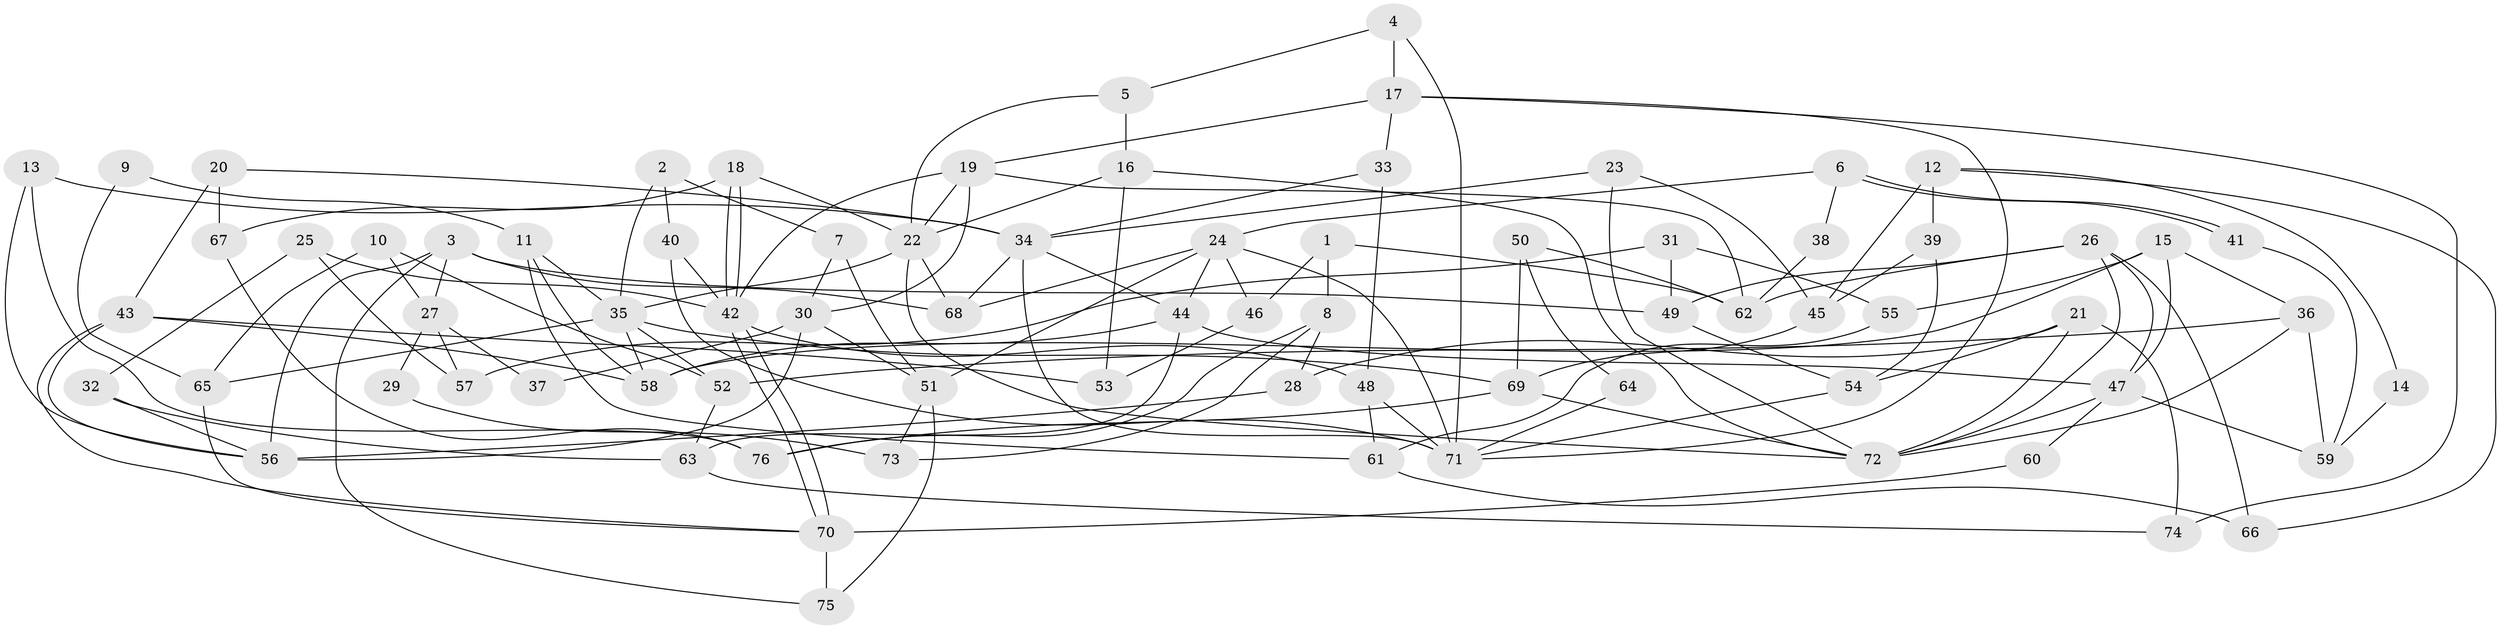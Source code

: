 // Generated by graph-tools (version 1.1) at 2025/50/03/09/25 03:50:13]
// undirected, 76 vertices, 152 edges
graph export_dot {
graph [start="1"]
  node [color=gray90,style=filled];
  1;
  2;
  3;
  4;
  5;
  6;
  7;
  8;
  9;
  10;
  11;
  12;
  13;
  14;
  15;
  16;
  17;
  18;
  19;
  20;
  21;
  22;
  23;
  24;
  25;
  26;
  27;
  28;
  29;
  30;
  31;
  32;
  33;
  34;
  35;
  36;
  37;
  38;
  39;
  40;
  41;
  42;
  43;
  44;
  45;
  46;
  47;
  48;
  49;
  50;
  51;
  52;
  53;
  54;
  55;
  56;
  57;
  58;
  59;
  60;
  61;
  62;
  63;
  64;
  65;
  66;
  67;
  68;
  69;
  70;
  71;
  72;
  73;
  74;
  75;
  76;
  1 -- 62;
  1 -- 8;
  1 -- 46;
  2 -- 35;
  2 -- 40;
  2 -- 7;
  3 -- 75;
  3 -- 68;
  3 -- 27;
  3 -- 49;
  3 -- 56;
  4 -- 71;
  4 -- 17;
  4 -- 5;
  5 -- 22;
  5 -- 16;
  6 -- 24;
  6 -- 41;
  6 -- 41;
  6 -- 38;
  7 -- 51;
  7 -- 30;
  8 -- 28;
  8 -- 76;
  8 -- 73;
  9 -- 65;
  9 -- 11;
  10 -- 27;
  10 -- 65;
  10 -- 52;
  11 -- 58;
  11 -- 35;
  11 -- 61;
  12 -- 66;
  12 -- 39;
  12 -- 14;
  12 -- 45;
  13 -- 34;
  13 -- 76;
  13 -- 56;
  14 -- 59;
  15 -- 47;
  15 -- 36;
  15 -- 55;
  15 -- 58;
  16 -- 72;
  16 -- 22;
  16 -- 53;
  17 -- 33;
  17 -- 19;
  17 -- 71;
  17 -- 74;
  18 -- 22;
  18 -- 42;
  18 -- 42;
  18 -- 67;
  19 -- 30;
  19 -- 42;
  19 -- 22;
  19 -- 62;
  20 -- 34;
  20 -- 43;
  20 -- 67;
  21 -- 72;
  21 -- 54;
  21 -- 28;
  21 -- 74;
  22 -- 35;
  22 -- 68;
  22 -- 72;
  23 -- 72;
  23 -- 34;
  23 -- 45;
  24 -- 46;
  24 -- 71;
  24 -- 44;
  24 -- 51;
  24 -- 68;
  25 -- 42;
  25 -- 32;
  25 -- 57;
  26 -- 47;
  26 -- 72;
  26 -- 49;
  26 -- 62;
  26 -- 66;
  27 -- 57;
  27 -- 29;
  27 -- 37;
  28 -- 56;
  29 -- 73;
  30 -- 56;
  30 -- 37;
  30 -- 51;
  31 -- 49;
  31 -- 55;
  31 -- 57;
  32 -- 63;
  32 -- 56;
  33 -- 48;
  33 -- 34;
  34 -- 44;
  34 -- 68;
  34 -- 71;
  35 -- 52;
  35 -- 58;
  35 -- 65;
  35 -- 69;
  36 -- 52;
  36 -- 72;
  36 -- 59;
  38 -- 62;
  39 -- 54;
  39 -- 45;
  40 -- 71;
  40 -- 42;
  41 -- 59;
  42 -- 70;
  42 -- 70;
  42 -- 48;
  43 -- 56;
  43 -- 58;
  43 -- 53;
  43 -- 70;
  44 -- 58;
  44 -- 47;
  44 -- 63;
  45 -- 69;
  46 -- 53;
  47 -- 72;
  47 -- 59;
  47 -- 60;
  48 -- 71;
  48 -- 61;
  49 -- 54;
  50 -- 62;
  50 -- 69;
  50 -- 64;
  51 -- 73;
  51 -- 75;
  52 -- 63;
  54 -- 71;
  55 -- 61;
  60 -- 70;
  61 -- 66;
  63 -- 74;
  64 -- 71;
  65 -- 70;
  67 -- 76;
  69 -- 72;
  69 -- 76;
  70 -- 75;
}
